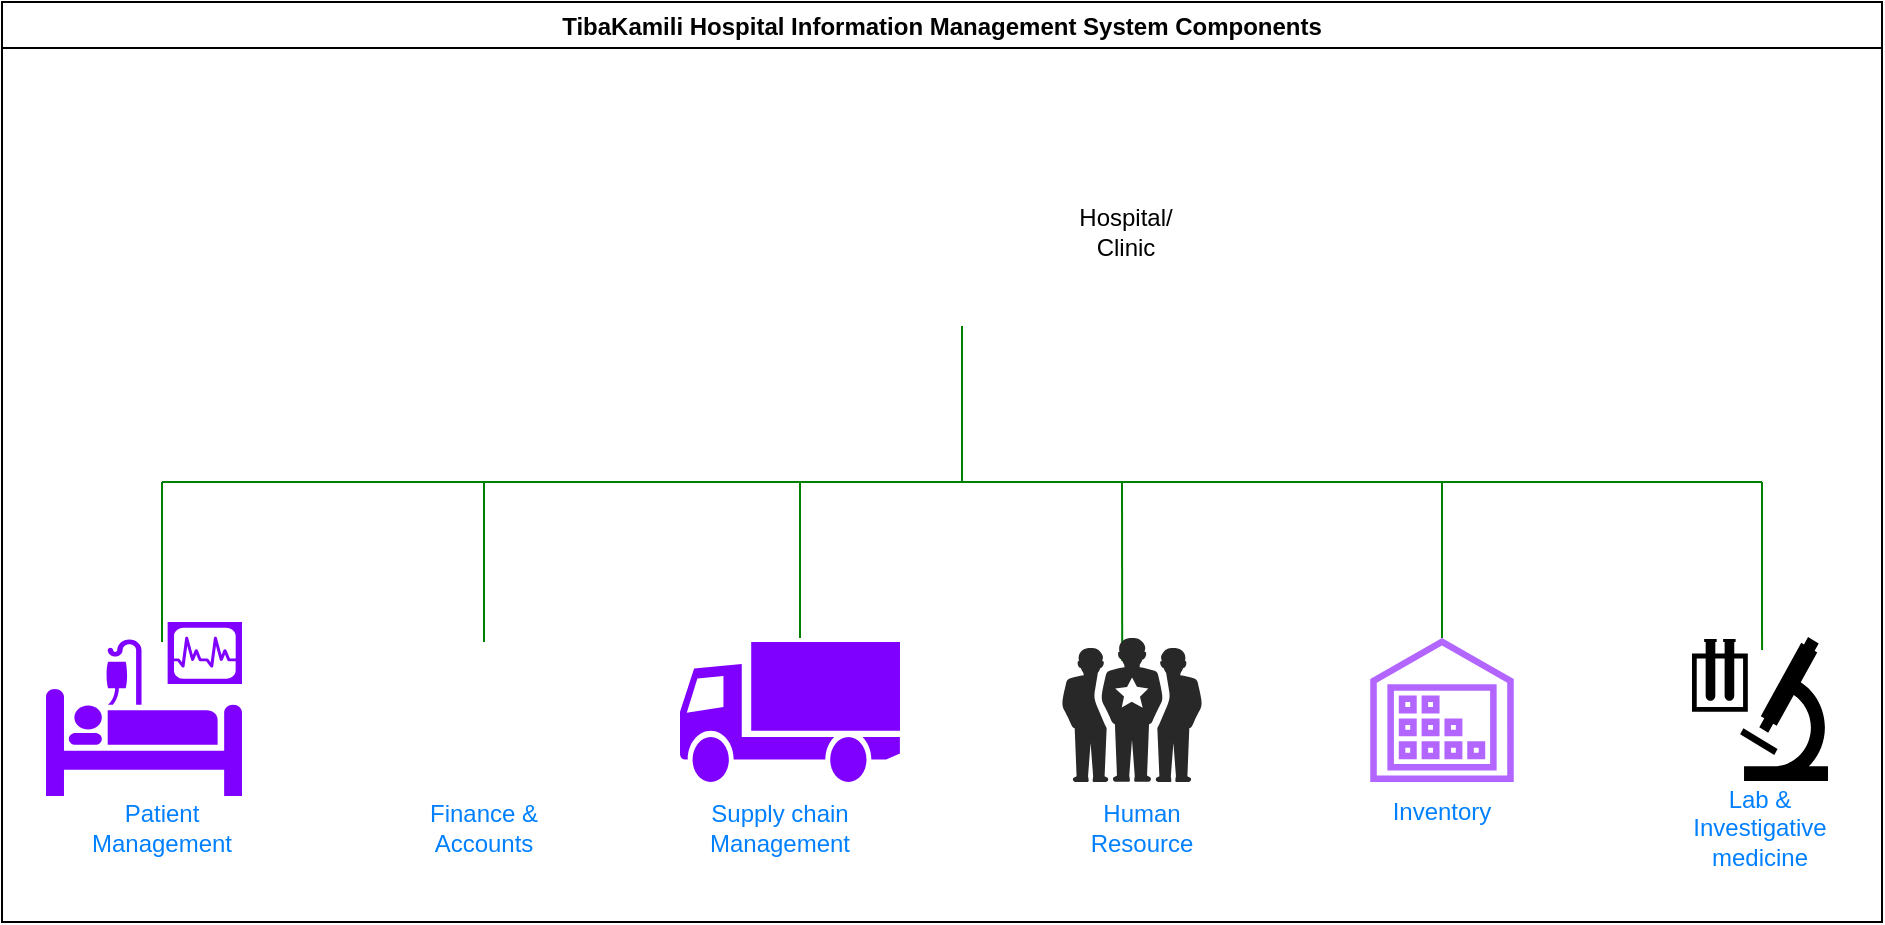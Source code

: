 <mxfile version="24.7.17">
  <diagram name="Page-1" id="yirLSzvxRFztgsTYvUrN">
    <mxGraphModel dx="1050" dy="503" grid="1" gridSize="10" guides="1" tooltips="1" connect="1" arrows="1" fold="1" page="1" pageScale="1" pageWidth="1100" pageHeight="850" math="0" shadow="0">
      <root>
        <mxCell id="0" />
        <mxCell id="1" parent="0" />
        <mxCell id="558nqducLKcnuLeCsKeT-1" value="" style="endArrow=none;html=1;rounded=0;strokeColor=#008000;" parent="1" edge="1">
          <mxGeometry width="50" height="50" relative="1" as="geometry">
            <mxPoint x="120" y="240" as="sourcePoint" />
            <mxPoint x="920" y="240" as="targetPoint" />
          </mxGeometry>
        </mxCell>
        <mxCell id="558nqducLKcnuLeCsKeT-2" value="" style="endArrow=none;html=1;rounded=0;strokeColor=#008000;" parent="1" edge="1">
          <mxGeometry width="50" height="50" relative="1" as="geometry">
            <mxPoint x="120" y="240" as="sourcePoint" />
            <mxPoint x="120" y="320" as="targetPoint" />
          </mxGeometry>
        </mxCell>
        <mxCell id="558nqducLKcnuLeCsKeT-4" value="Patient Management" style="text;html=1;align=center;verticalAlign=middle;whiteSpace=wrap;rounded=0;fontColor=#0080ff;" parent="1" vertex="1">
          <mxGeometry x="80" y="398" width="80" height="30" as="geometry" />
        </mxCell>
        <mxCell id="558nqducLKcnuLeCsKeT-6" value="" style="endArrow=none;html=1;rounded=0;strokeColor=#008000;" parent="1" edge="1">
          <mxGeometry width="50" height="50" relative="1" as="geometry">
            <mxPoint x="281" y="320" as="sourcePoint" />
            <mxPoint x="281" y="240" as="targetPoint" />
          </mxGeometry>
        </mxCell>
        <mxCell id="558nqducLKcnuLeCsKeT-7" value="" style="shape=image;html=1;verticalAlign=top;verticalLabelPosition=bottom;labelBackgroundColor=#ffffff;imageAspect=0;aspect=fixed;image=https://cdn4.iconfinder.com/data/icons/aiga-symbol-signs/441/aiga_cashier-128.png" parent="1" vertex="1">
          <mxGeometry x="241" y="318" width="80" height="80" as="geometry" />
        </mxCell>
        <mxCell id="558nqducLKcnuLeCsKeT-8" value="Finance &amp;amp; Accounts" style="text;html=1;align=center;verticalAlign=middle;whiteSpace=wrap;rounded=0;fontColor=#0080ff;" parent="1" vertex="1">
          <mxGeometry x="241" y="398" width="80" height="30" as="geometry" />
        </mxCell>
        <mxCell id="558nqducLKcnuLeCsKeT-9" value="" style="endArrow=none;html=1;rounded=0;strokeColor=#008000;" parent="1" edge="1">
          <mxGeometry width="50" height="50" relative="1" as="geometry">
            <mxPoint x="439" y="240" as="sourcePoint" />
            <mxPoint x="439" y="318" as="targetPoint" />
          </mxGeometry>
        </mxCell>
        <mxCell id="558nqducLKcnuLeCsKeT-11" value="" style="shape=mxgraph.signs.transportation.truck_1;html=1;pointerEvents=1;fillColor=#8000ff;strokeColor=none;verticalLabelPosition=bottom;verticalAlign=top;align=center;" parent="1" vertex="1">
          <mxGeometry x="379" y="320" width="110" height="70" as="geometry" />
        </mxCell>
        <mxCell id="558nqducLKcnuLeCsKeT-12" value="Supply chain Management" style="text;html=1;align=center;verticalAlign=middle;whiteSpace=wrap;rounded=0;fontColor=#0080ff;" parent="1" vertex="1">
          <mxGeometry x="388.5" y="398" width="80" height="30" as="geometry" />
        </mxCell>
        <mxCell id="558nqducLKcnuLeCsKeT-13" value="" style="endArrow=none;html=1;rounded=0;exitX=0.43;exitY=0.16;exitDx=0;exitDy=0;exitPerimeter=0;strokeColor=#008000;" parent="1" source="558nqducLKcnuLeCsKeT-19" edge="1">
          <mxGeometry width="50" height="50" relative="1" as="geometry">
            <mxPoint x="600" y="308" as="sourcePoint" />
            <mxPoint x="600" y="240" as="targetPoint" />
          </mxGeometry>
        </mxCell>
        <mxCell id="558nqducLKcnuLeCsKeT-17" value="" style="shape=mxgraph.signs.healthcare.intensive_care;html=1;pointerEvents=1;fillColor=#8000ff;strokeColor=none;verticalLabelPosition=bottom;verticalAlign=top;align=center;" parent="1" vertex="1">
          <mxGeometry x="62" y="310" width="98" height="87" as="geometry" />
        </mxCell>
        <mxCell id="558nqducLKcnuLeCsKeT-19" value="" style="verticalLabelPosition=bottom;sketch=0;html=1;fillColor=#282828;strokeColor=none;verticalAlign=top;pointerEvents=1;align=center;shape=mxgraph.cisco_safe.people_places_things_icons.icon1;" parent="1" vertex="1">
          <mxGeometry x="570" y="318" width="70" height="72" as="geometry" />
        </mxCell>
        <mxCell id="558nqducLKcnuLeCsKeT-20" value="Human Resource" style="text;html=1;align=center;verticalAlign=middle;whiteSpace=wrap;rounded=0;fontColor=#0080ff;" parent="1" vertex="1">
          <mxGeometry x="570" y="398" width="80" height="30" as="geometry" />
        </mxCell>
        <mxCell id="558nqducLKcnuLeCsKeT-21" value="" style="endArrow=none;html=1;rounded=0;strokeColor=#008000;" parent="1" edge="1">
          <mxGeometry width="50" height="50" relative="1" as="geometry">
            <mxPoint x="760" y="240" as="sourcePoint" />
            <mxPoint x="760" y="318" as="targetPoint" />
          </mxGeometry>
        </mxCell>
        <mxCell id="558nqducLKcnuLeCsKeT-27" value="" style="sketch=0;outlineConnect=0;fontColor=#232F3E;gradientColor=none;fillColor=#B266FF;strokeColor=none;dashed=0;verticalLabelPosition=bottom;verticalAlign=top;align=center;html=1;fontSize=12;fontStyle=0;aspect=fixed;pointerEvents=1;shape=mxgraph.aws4.inventory;" parent="1" vertex="1">
          <mxGeometry x="724" y="318" width="72" height="72" as="geometry" />
        </mxCell>
        <mxCell id="558nqducLKcnuLeCsKeT-28" value="Inventory" style="text;html=1;align=center;verticalAlign=middle;whiteSpace=wrap;rounded=0;fontColor=#0080ff;" parent="1" vertex="1">
          <mxGeometry x="720" y="390" width="80" height="30" as="geometry" />
        </mxCell>
        <mxCell id="558nqducLKcnuLeCsKeT-29" value="" style="shape=mxgraph.signs.science.laboratory;html=1;pointerEvents=1;fillColor=#000000;strokeColor=none;verticalLabelPosition=bottom;verticalAlign=top;align=center;" parent="1" vertex="1">
          <mxGeometry x="885" y="317.5" width="68" height="72" as="geometry" />
        </mxCell>
        <mxCell id="558nqducLKcnuLeCsKeT-30" value="" style="endArrow=none;html=1;rounded=0;exitX=0.515;exitY=0.09;exitDx=0;exitDy=0;exitPerimeter=0;strokeColor=#008000;" parent="1" source="558nqducLKcnuLeCsKeT-29" edge="1">
          <mxGeometry width="50" height="50" relative="1" as="geometry">
            <mxPoint x="520" y="340" as="sourcePoint" />
            <mxPoint x="920" y="240" as="targetPoint" />
          </mxGeometry>
        </mxCell>
        <mxCell id="558nqducLKcnuLeCsKeT-31" value="Lab &amp;amp; Investigative medicine" style="text;html=1;align=center;verticalAlign=middle;whiteSpace=wrap;rounded=0;fontColor=#0080ff;" parent="1" vertex="1">
          <mxGeometry x="879" y="398" width="80" height="30" as="geometry" />
        </mxCell>
        <mxCell id="558nqducLKcnuLeCsKeT-35" value="" style="endArrow=none;html=1;rounded=0;strokeColor=#008000;" parent="1" target="558nqducLKcnuLeCsKeT-39" edge="1">
          <mxGeometry width="50" height="50" relative="1" as="geometry">
            <mxPoint x="520" y="240" as="sourcePoint" />
            <mxPoint x="520" y="150" as="targetPoint" />
          </mxGeometry>
        </mxCell>
        <mxCell id="558nqducLKcnuLeCsKeT-39" value="" style="shape=image;html=1;verticalAlign=top;verticalLabelPosition=bottom;labelBackgroundColor=#ffffff;imageAspect=0;aspect=fixed;image=https://cdn0.iconfinder.com/data/icons/medic-outline/32/Hospital-128.png;fontColor=#ff0000;imageBackground=default;" parent="1" vertex="1">
          <mxGeometry x="456" y="34" width="128" height="128" as="geometry" />
        </mxCell>
        <mxCell id="558nqducLKcnuLeCsKeT-40" value="Hospital/ Clinic" style="text;html=1;align=center;verticalAlign=middle;whiteSpace=wrap;rounded=0;" parent="1" vertex="1">
          <mxGeometry x="572" y="100" width="60" height="30" as="geometry" />
        </mxCell>
        <mxCell id="558nqducLKcnuLeCsKeT-43" value="TibaKamili Hospital Information Management System Components" style="swimlane;" parent="1" vertex="1">
          <mxGeometry x="40" width="940" height="460" as="geometry" />
        </mxCell>
      </root>
    </mxGraphModel>
  </diagram>
</mxfile>
